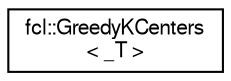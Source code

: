 digraph "Graphical Class Hierarchy"
{
  edge [fontname="FreeSans",fontsize="10",labelfontname="FreeSans",labelfontsize="10"];
  node [fontname="FreeSans",fontsize="10",shape=record];
  rankdir="LR";
  Node1 [label="fcl::GreedyKCenters\l\< _T \>",height=0.2,width=0.4,color="black", fillcolor="white", style="filled",URL="$a00064.html",tooltip="An instance of this class can be used to greedily select a given number of representatives from a set..."];
}
